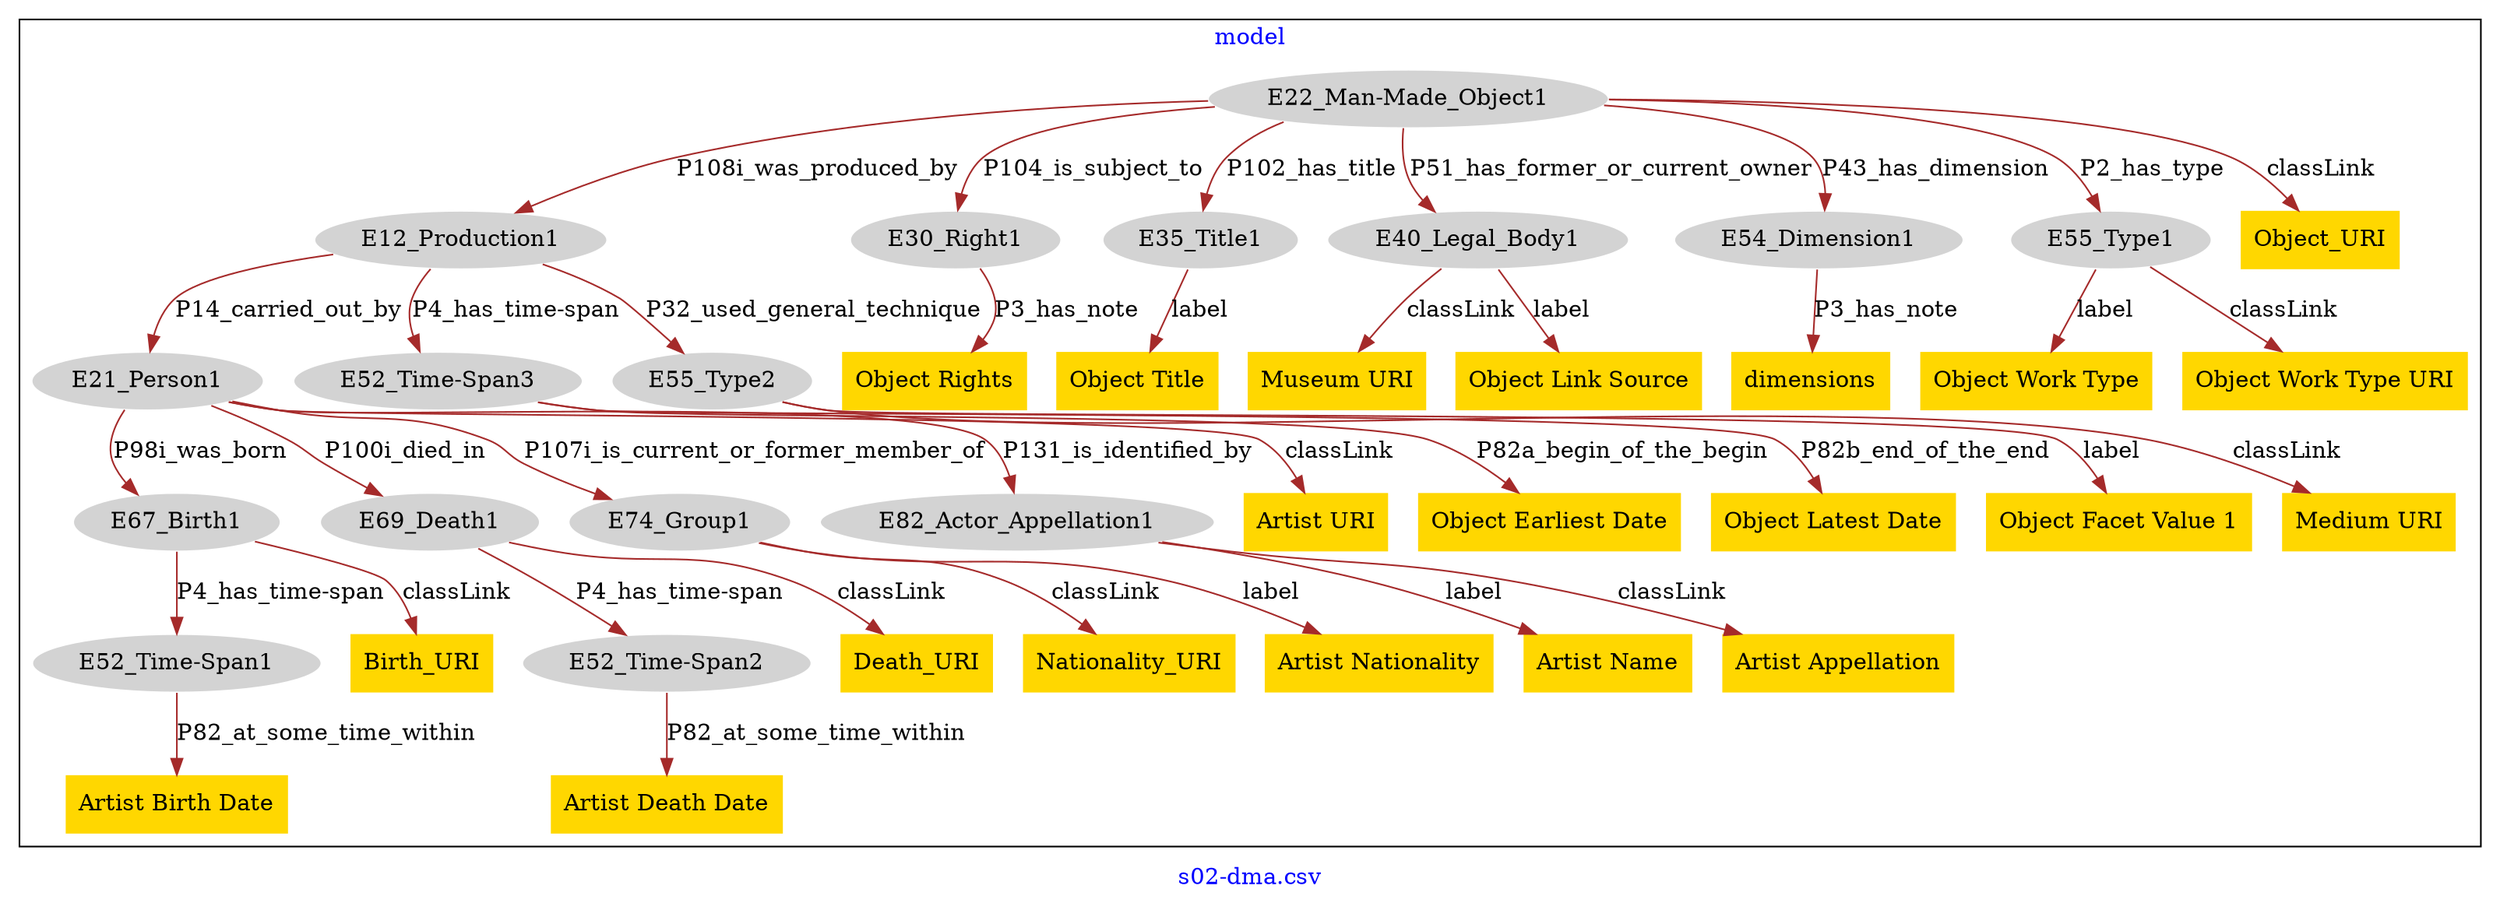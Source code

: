digraph n0 {
fontcolor="blue"
remincross="true"
label="s02-dma.csv"
subgraph cluster {
label="model"
n2[style="filled",color="white",fillcolor="lightgray",label="E12_Production1"];
n3[style="filled",color="white",fillcolor="lightgray",label="E21_Person1"];
n4[style="filled",color="white",fillcolor="lightgray",label="E52_Time-Span3"];
n5[style="filled",color="white",fillcolor="lightgray",label="E55_Type2"];
n6[style="filled",color="white",fillcolor="lightgray",label="E67_Birth1"];
n7[style="filled",color="white",fillcolor="lightgray",label="E69_Death1"];
n8[style="filled",color="white",fillcolor="lightgray",label="E74_Group1"];
n9[style="filled",color="white",fillcolor="lightgray",label="E82_Actor_Appellation1"];
n10[style="filled",color="white",fillcolor="lightgray",label="E22_Man-Made_Object1"];
n11[style="filled",color="white",fillcolor="lightgray",label="E30_Right1"];
n12[style="filled",color="white",fillcolor="lightgray",label="E35_Title1"];
n13[style="filled",color="white",fillcolor="lightgray",label="E40_Legal_Body1"];
n14[style="filled",color="white",fillcolor="lightgray",label="E54_Dimension1"];
n15[style="filled",color="white",fillcolor="lightgray",label="E55_Type1"];
n16[style="filled",color="white",fillcolor="lightgray",label="E52_Time-Span1"];
n17[style="filled",color="white",fillcolor="lightgray",label="E52_Time-Span2"];
n18[shape="plaintext",style="filled",fillcolor="gold",label="Artist URI"];
n19[shape="plaintext",style="filled",fillcolor="gold",label="Nationality_URI"];
n20[shape="plaintext",style="filled",fillcolor="gold",label="Object Earliest Date"];
n21[shape="plaintext",style="filled",fillcolor="gold",label="Object Latest Date"];
n22[shape="plaintext",style="filled",fillcolor="gold",label="Death_URI"];
n23[shape="plaintext",style="filled",fillcolor="gold",label="Artist Name"];
n24[shape="plaintext",style="filled",fillcolor="gold",label="Artist Birth Date"];
n25[shape="plaintext",style="filled",fillcolor="gold",label="Object Facet Value 1"];
n26[shape="plaintext",style="filled",fillcolor="gold",label="Artist Death Date"];
n27[shape="plaintext",style="filled",fillcolor="gold",label="Artist Nationality"];
n28[shape="plaintext",style="filled",fillcolor="gold",label="Object Rights"];
n29[shape="plaintext",style="filled",fillcolor="gold",label="Object Title"];
n30[shape="plaintext",style="filled",fillcolor="gold",label="Object Work Type"];
n31[shape="plaintext",style="filled",fillcolor="gold",label="Museum URI"];
n32[shape="plaintext",style="filled",fillcolor="gold",label="dimensions"];
n33[shape="plaintext",style="filled",fillcolor="gold",label="Birth_URI"];
n34[shape="plaintext",style="filled",fillcolor="gold",label="Object Work Type URI"];
n35[shape="plaintext",style="filled",fillcolor="gold",label="Object Link Source"];
n36[shape="plaintext",style="filled",fillcolor="gold",label="Artist Appellation"];
n37[shape="plaintext",style="filled",fillcolor="gold",label="Object_URI"];
n38[shape="plaintext",style="filled",fillcolor="gold",label="Medium URI"];
}
n2 -> n3[color="brown",fontcolor="black",label="P14_carried_out_by"]
n2 -> n4[color="brown",fontcolor="black",label="P4_has_time-span"]
n2 -> n5[color="brown",fontcolor="black",label="P32_used_general_technique"]
n3 -> n6[color="brown",fontcolor="black",label="P98i_was_born"]
n3 -> n7[color="brown",fontcolor="black",label="P100i_died_in"]
n3 -> n8[color="brown",fontcolor="black",label="P107i_is_current_or_former_member_of"]
n3 -> n9[color="brown",fontcolor="black",label="P131_is_identified_by"]
n10 -> n2[color="brown",fontcolor="black",label="P108i_was_produced_by"]
n10 -> n11[color="brown",fontcolor="black",label="P104_is_subject_to"]
n10 -> n12[color="brown",fontcolor="black",label="P102_has_title"]
n10 -> n13[color="brown",fontcolor="black",label="P51_has_former_or_current_owner"]
n10 -> n14[color="brown",fontcolor="black",label="P43_has_dimension"]
n10 -> n15[color="brown",fontcolor="black",label="P2_has_type"]
n6 -> n16[color="brown",fontcolor="black",label="P4_has_time-span"]
n7 -> n17[color="brown",fontcolor="black",label="P4_has_time-span"]
n3 -> n18[color="brown",fontcolor="black",label="classLink"]
n8 -> n19[color="brown",fontcolor="black",label="classLink"]
n4 -> n20[color="brown",fontcolor="black",label="P82a_begin_of_the_begin"]
n4 -> n21[color="brown",fontcolor="black",label="P82b_end_of_the_end"]
n7 -> n22[color="brown",fontcolor="black",label="classLink"]
n9 -> n23[color="brown",fontcolor="black",label="label"]
n16 -> n24[color="brown",fontcolor="black",label="P82_at_some_time_within"]
n5 -> n25[color="brown",fontcolor="black",label="label"]
n17 -> n26[color="brown",fontcolor="black",label="P82_at_some_time_within"]
n8 -> n27[color="brown",fontcolor="black",label="label"]
n11 -> n28[color="brown",fontcolor="black",label="P3_has_note"]
n12 -> n29[color="brown",fontcolor="black",label="label"]
n15 -> n30[color="brown",fontcolor="black",label="label"]
n13 -> n31[color="brown",fontcolor="black",label="classLink"]
n14 -> n32[color="brown",fontcolor="black",label="P3_has_note"]
n6 -> n33[color="brown",fontcolor="black",label="classLink"]
n15 -> n34[color="brown",fontcolor="black",label="classLink"]
n13 -> n35[color="brown",fontcolor="black",label="label"]
n9 -> n36[color="brown",fontcolor="black",label="classLink"]
n10 -> n37[color="brown",fontcolor="black",label="classLink"]
n5 -> n38[color="brown",fontcolor="black",label="classLink"]
}
